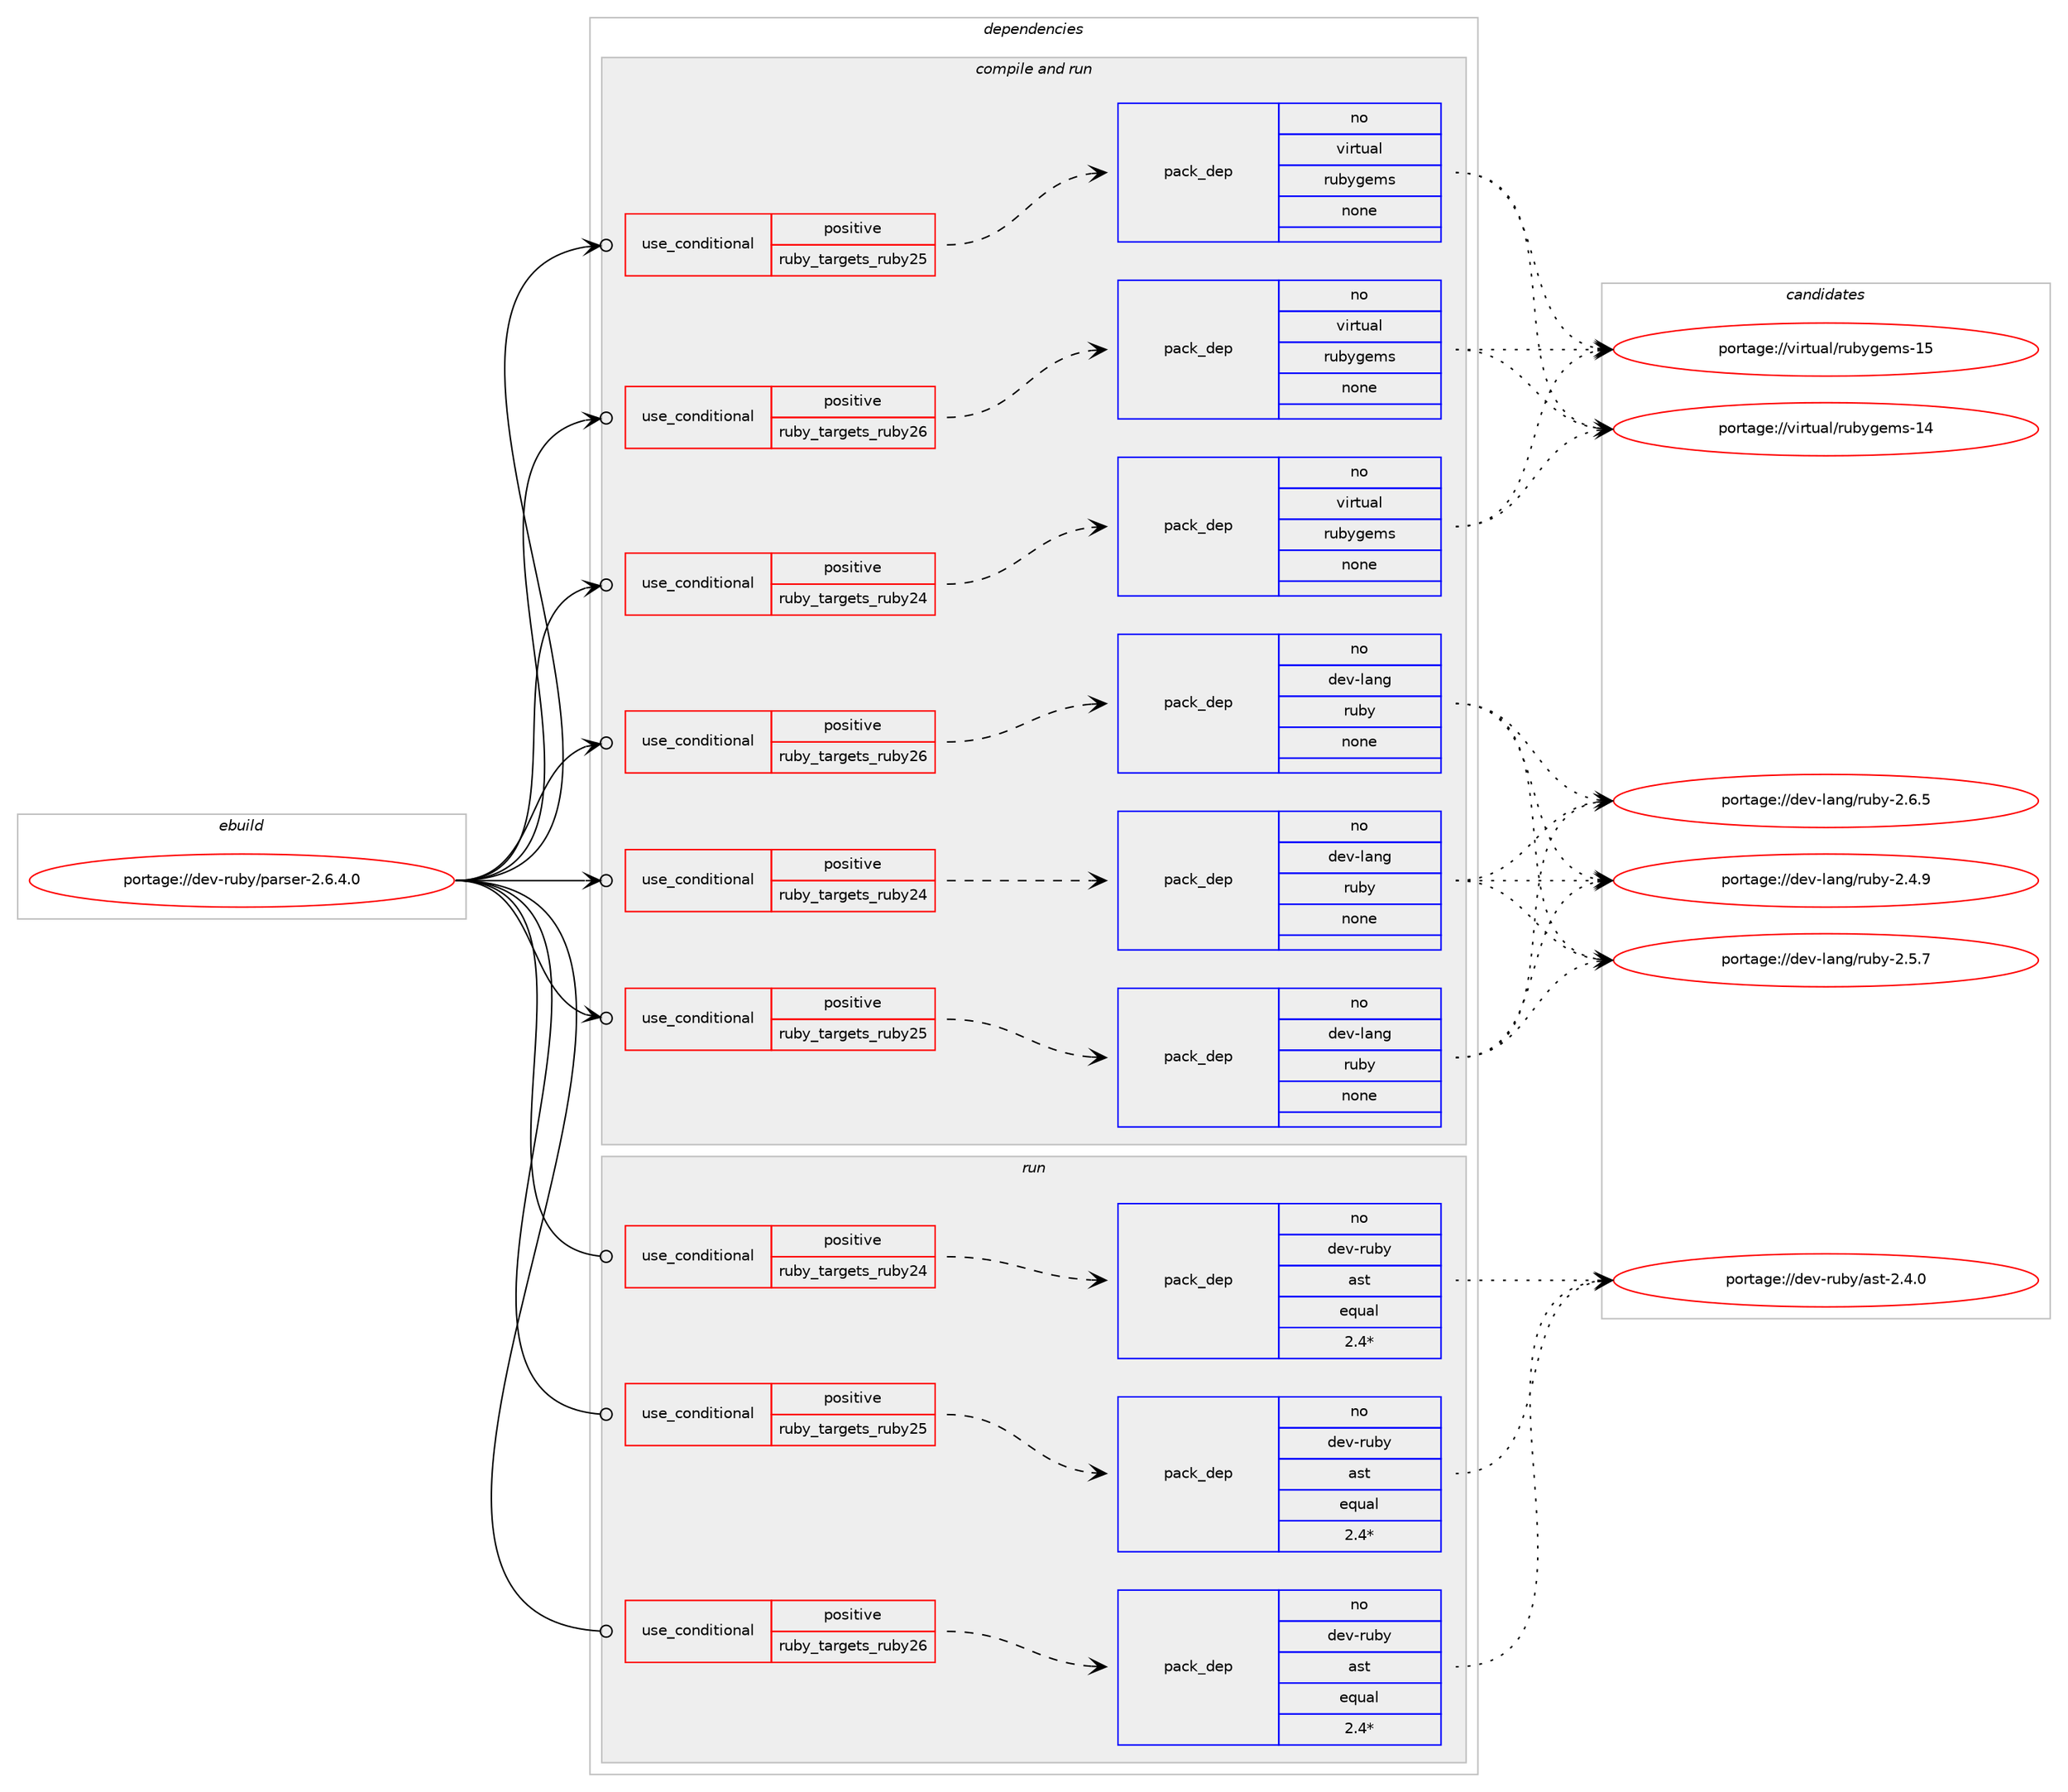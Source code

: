 digraph prolog {

# *************
# Graph options
# *************

newrank=true;
concentrate=true;
compound=true;
graph [rankdir=LR,fontname=Helvetica,fontsize=10,ranksep=1.5];#, ranksep=2.5, nodesep=0.2];
edge  [arrowhead=vee];
node  [fontname=Helvetica,fontsize=10];

# **********
# The ebuild
# **********

subgraph cluster_leftcol {
color=gray;
rank=same;
label=<<i>ebuild</i>>;
id [label="portage://dev-ruby/parser-2.6.4.0", color=red, width=4, href="../dev-ruby/parser-2.6.4.0.svg"];
}

# ****************
# The dependencies
# ****************

subgraph cluster_midcol {
color=gray;
label=<<i>dependencies</i>>;
subgraph cluster_compile {
fillcolor="#eeeeee";
style=filled;
label=<<i>compile</i>>;
}
subgraph cluster_compileandrun {
fillcolor="#eeeeee";
style=filled;
label=<<i>compile and run</i>>;
subgraph cond58512 {
dependency233103 [label=<<TABLE BORDER="0" CELLBORDER="1" CELLSPACING="0" CELLPADDING="4"><TR><TD ROWSPAN="3" CELLPADDING="10">use_conditional</TD></TR><TR><TD>positive</TD></TR><TR><TD>ruby_targets_ruby24</TD></TR></TABLE>>, shape=none, color=red];
subgraph pack171048 {
dependency233104 [label=<<TABLE BORDER="0" CELLBORDER="1" CELLSPACING="0" CELLPADDING="4" WIDTH="220"><TR><TD ROWSPAN="6" CELLPADDING="30">pack_dep</TD></TR><TR><TD WIDTH="110">no</TD></TR><TR><TD>dev-lang</TD></TR><TR><TD>ruby</TD></TR><TR><TD>none</TD></TR><TR><TD></TD></TR></TABLE>>, shape=none, color=blue];
}
dependency233103:e -> dependency233104:w [weight=20,style="dashed",arrowhead="vee"];
}
id:e -> dependency233103:w [weight=20,style="solid",arrowhead="odotvee"];
subgraph cond58513 {
dependency233105 [label=<<TABLE BORDER="0" CELLBORDER="1" CELLSPACING="0" CELLPADDING="4"><TR><TD ROWSPAN="3" CELLPADDING="10">use_conditional</TD></TR><TR><TD>positive</TD></TR><TR><TD>ruby_targets_ruby24</TD></TR></TABLE>>, shape=none, color=red];
subgraph pack171049 {
dependency233106 [label=<<TABLE BORDER="0" CELLBORDER="1" CELLSPACING="0" CELLPADDING="4" WIDTH="220"><TR><TD ROWSPAN="6" CELLPADDING="30">pack_dep</TD></TR><TR><TD WIDTH="110">no</TD></TR><TR><TD>virtual</TD></TR><TR><TD>rubygems</TD></TR><TR><TD>none</TD></TR><TR><TD></TD></TR></TABLE>>, shape=none, color=blue];
}
dependency233105:e -> dependency233106:w [weight=20,style="dashed",arrowhead="vee"];
}
id:e -> dependency233105:w [weight=20,style="solid",arrowhead="odotvee"];
subgraph cond58514 {
dependency233107 [label=<<TABLE BORDER="0" CELLBORDER="1" CELLSPACING="0" CELLPADDING="4"><TR><TD ROWSPAN="3" CELLPADDING="10">use_conditional</TD></TR><TR><TD>positive</TD></TR><TR><TD>ruby_targets_ruby25</TD></TR></TABLE>>, shape=none, color=red];
subgraph pack171050 {
dependency233108 [label=<<TABLE BORDER="0" CELLBORDER="1" CELLSPACING="0" CELLPADDING="4" WIDTH="220"><TR><TD ROWSPAN="6" CELLPADDING="30">pack_dep</TD></TR><TR><TD WIDTH="110">no</TD></TR><TR><TD>dev-lang</TD></TR><TR><TD>ruby</TD></TR><TR><TD>none</TD></TR><TR><TD></TD></TR></TABLE>>, shape=none, color=blue];
}
dependency233107:e -> dependency233108:w [weight=20,style="dashed",arrowhead="vee"];
}
id:e -> dependency233107:w [weight=20,style="solid",arrowhead="odotvee"];
subgraph cond58515 {
dependency233109 [label=<<TABLE BORDER="0" CELLBORDER="1" CELLSPACING="0" CELLPADDING="4"><TR><TD ROWSPAN="3" CELLPADDING="10">use_conditional</TD></TR><TR><TD>positive</TD></TR><TR><TD>ruby_targets_ruby25</TD></TR></TABLE>>, shape=none, color=red];
subgraph pack171051 {
dependency233110 [label=<<TABLE BORDER="0" CELLBORDER="1" CELLSPACING="0" CELLPADDING="4" WIDTH="220"><TR><TD ROWSPAN="6" CELLPADDING="30">pack_dep</TD></TR><TR><TD WIDTH="110">no</TD></TR><TR><TD>virtual</TD></TR><TR><TD>rubygems</TD></TR><TR><TD>none</TD></TR><TR><TD></TD></TR></TABLE>>, shape=none, color=blue];
}
dependency233109:e -> dependency233110:w [weight=20,style="dashed",arrowhead="vee"];
}
id:e -> dependency233109:w [weight=20,style="solid",arrowhead="odotvee"];
subgraph cond58516 {
dependency233111 [label=<<TABLE BORDER="0" CELLBORDER="1" CELLSPACING="0" CELLPADDING="4"><TR><TD ROWSPAN="3" CELLPADDING="10">use_conditional</TD></TR><TR><TD>positive</TD></TR><TR><TD>ruby_targets_ruby26</TD></TR></TABLE>>, shape=none, color=red];
subgraph pack171052 {
dependency233112 [label=<<TABLE BORDER="0" CELLBORDER="1" CELLSPACING="0" CELLPADDING="4" WIDTH="220"><TR><TD ROWSPAN="6" CELLPADDING="30">pack_dep</TD></TR><TR><TD WIDTH="110">no</TD></TR><TR><TD>dev-lang</TD></TR><TR><TD>ruby</TD></TR><TR><TD>none</TD></TR><TR><TD></TD></TR></TABLE>>, shape=none, color=blue];
}
dependency233111:e -> dependency233112:w [weight=20,style="dashed",arrowhead="vee"];
}
id:e -> dependency233111:w [weight=20,style="solid",arrowhead="odotvee"];
subgraph cond58517 {
dependency233113 [label=<<TABLE BORDER="0" CELLBORDER="1" CELLSPACING="0" CELLPADDING="4"><TR><TD ROWSPAN="3" CELLPADDING="10">use_conditional</TD></TR><TR><TD>positive</TD></TR><TR><TD>ruby_targets_ruby26</TD></TR></TABLE>>, shape=none, color=red];
subgraph pack171053 {
dependency233114 [label=<<TABLE BORDER="0" CELLBORDER="1" CELLSPACING="0" CELLPADDING="4" WIDTH="220"><TR><TD ROWSPAN="6" CELLPADDING="30">pack_dep</TD></TR><TR><TD WIDTH="110">no</TD></TR><TR><TD>virtual</TD></TR><TR><TD>rubygems</TD></TR><TR><TD>none</TD></TR><TR><TD></TD></TR></TABLE>>, shape=none, color=blue];
}
dependency233113:e -> dependency233114:w [weight=20,style="dashed",arrowhead="vee"];
}
id:e -> dependency233113:w [weight=20,style="solid",arrowhead="odotvee"];
}
subgraph cluster_run {
fillcolor="#eeeeee";
style=filled;
label=<<i>run</i>>;
subgraph cond58518 {
dependency233115 [label=<<TABLE BORDER="0" CELLBORDER="1" CELLSPACING="0" CELLPADDING="4"><TR><TD ROWSPAN="3" CELLPADDING="10">use_conditional</TD></TR><TR><TD>positive</TD></TR><TR><TD>ruby_targets_ruby24</TD></TR></TABLE>>, shape=none, color=red];
subgraph pack171054 {
dependency233116 [label=<<TABLE BORDER="0" CELLBORDER="1" CELLSPACING="0" CELLPADDING="4" WIDTH="220"><TR><TD ROWSPAN="6" CELLPADDING="30">pack_dep</TD></TR><TR><TD WIDTH="110">no</TD></TR><TR><TD>dev-ruby</TD></TR><TR><TD>ast</TD></TR><TR><TD>equal</TD></TR><TR><TD>2.4*</TD></TR></TABLE>>, shape=none, color=blue];
}
dependency233115:e -> dependency233116:w [weight=20,style="dashed",arrowhead="vee"];
}
id:e -> dependency233115:w [weight=20,style="solid",arrowhead="odot"];
subgraph cond58519 {
dependency233117 [label=<<TABLE BORDER="0" CELLBORDER="1" CELLSPACING="0" CELLPADDING="4"><TR><TD ROWSPAN="3" CELLPADDING="10">use_conditional</TD></TR><TR><TD>positive</TD></TR><TR><TD>ruby_targets_ruby25</TD></TR></TABLE>>, shape=none, color=red];
subgraph pack171055 {
dependency233118 [label=<<TABLE BORDER="0" CELLBORDER="1" CELLSPACING="0" CELLPADDING="4" WIDTH="220"><TR><TD ROWSPAN="6" CELLPADDING="30">pack_dep</TD></TR><TR><TD WIDTH="110">no</TD></TR><TR><TD>dev-ruby</TD></TR><TR><TD>ast</TD></TR><TR><TD>equal</TD></TR><TR><TD>2.4*</TD></TR></TABLE>>, shape=none, color=blue];
}
dependency233117:e -> dependency233118:w [weight=20,style="dashed",arrowhead="vee"];
}
id:e -> dependency233117:w [weight=20,style="solid",arrowhead="odot"];
subgraph cond58520 {
dependency233119 [label=<<TABLE BORDER="0" CELLBORDER="1" CELLSPACING="0" CELLPADDING="4"><TR><TD ROWSPAN="3" CELLPADDING="10">use_conditional</TD></TR><TR><TD>positive</TD></TR><TR><TD>ruby_targets_ruby26</TD></TR></TABLE>>, shape=none, color=red];
subgraph pack171056 {
dependency233120 [label=<<TABLE BORDER="0" CELLBORDER="1" CELLSPACING="0" CELLPADDING="4" WIDTH="220"><TR><TD ROWSPAN="6" CELLPADDING="30">pack_dep</TD></TR><TR><TD WIDTH="110">no</TD></TR><TR><TD>dev-ruby</TD></TR><TR><TD>ast</TD></TR><TR><TD>equal</TD></TR><TR><TD>2.4*</TD></TR></TABLE>>, shape=none, color=blue];
}
dependency233119:e -> dependency233120:w [weight=20,style="dashed",arrowhead="vee"];
}
id:e -> dependency233119:w [weight=20,style="solid",arrowhead="odot"];
}
}

# **************
# The candidates
# **************

subgraph cluster_choices {
rank=same;
color=gray;
label=<<i>candidates</i>>;

subgraph choice171048 {
color=black;
nodesep=1;
choiceportage10010111845108971101034711411798121455046524657 [label="portage://dev-lang/ruby-2.4.9", color=red, width=4,href="../dev-lang/ruby-2.4.9.svg"];
choiceportage10010111845108971101034711411798121455046534655 [label="portage://dev-lang/ruby-2.5.7", color=red, width=4,href="../dev-lang/ruby-2.5.7.svg"];
choiceportage10010111845108971101034711411798121455046544653 [label="portage://dev-lang/ruby-2.6.5", color=red, width=4,href="../dev-lang/ruby-2.6.5.svg"];
dependency233104:e -> choiceportage10010111845108971101034711411798121455046524657:w [style=dotted,weight="100"];
dependency233104:e -> choiceportage10010111845108971101034711411798121455046534655:w [style=dotted,weight="100"];
dependency233104:e -> choiceportage10010111845108971101034711411798121455046544653:w [style=dotted,weight="100"];
}
subgraph choice171049 {
color=black;
nodesep=1;
choiceportage118105114116117971084711411798121103101109115454952 [label="portage://virtual/rubygems-14", color=red, width=4,href="../virtual/rubygems-14.svg"];
choiceportage118105114116117971084711411798121103101109115454953 [label="portage://virtual/rubygems-15", color=red, width=4,href="../virtual/rubygems-15.svg"];
dependency233106:e -> choiceportage118105114116117971084711411798121103101109115454952:w [style=dotted,weight="100"];
dependency233106:e -> choiceportage118105114116117971084711411798121103101109115454953:w [style=dotted,weight="100"];
}
subgraph choice171050 {
color=black;
nodesep=1;
choiceportage10010111845108971101034711411798121455046524657 [label="portage://dev-lang/ruby-2.4.9", color=red, width=4,href="../dev-lang/ruby-2.4.9.svg"];
choiceportage10010111845108971101034711411798121455046534655 [label="portage://dev-lang/ruby-2.5.7", color=red, width=4,href="../dev-lang/ruby-2.5.7.svg"];
choiceportage10010111845108971101034711411798121455046544653 [label="portage://dev-lang/ruby-2.6.5", color=red, width=4,href="../dev-lang/ruby-2.6.5.svg"];
dependency233108:e -> choiceportage10010111845108971101034711411798121455046524657:w [style=dotted,weight="100"];
dependency233108:e -> choiceportage10010111845108971101034711411798121455046534655:w [style=dotted,weight="100"];
dependency233108:e -> choiceportage10010111845108971101034711411798121455046544653:w [style=dotted,weight="100"];
}
subgraph choice171051 {
color=black;
nodesep=1;
choiceportage118105114116117971084711411798121103101109115454952 [label="portage://virtual/rubygems-14", color=red, width=4,href="../virtual/rubygems-14.svg"];
choiceportage118105114116117971084711411798121103101109115454953 [label="portage://virtual/rubygems-15", color=red, width=4,href="../virtual/rubygems-15.svg"];
dependency233110:e -> choiceportage118105114116117971084711411798121103101109115454952:w [style=dotted,weight="100"];
dependency233110:e -> choiceportage118105114116117971084711411798121103101109115454953:w [style=dotted,weight="100"];
}
subgraph choice171052 {
color=black;
nodesep=1;
choiceportage10010111845108971101034711411798121455046524657 [label="portage://dev-lang/ruby-2.4.9", color=red, width=4,href="../dev-lang/ruby-2.4.9.svg"];
choiceportage10010111845108971101034711411798121455046534655 [label="portage://dev-lang/ruby-2.5.7", color=red, width=4,href="../dev-lang/ruby-2.5.7.svg"];
choiceportage10010111845108971101034711411798121455046544653 [label="portage://dev-lang/ruby-2.6.5", color=red, width=4,href="../dev-lang/ruby-2.6.5.svg"];
dependency233112:e -> choiceportage10010111845108971101034711411798121455046524657:w [style=dotted,weight="100"];
dependency233112:e -> choiceportage10010111845108971101034711411798121455046534655:w [style=dotted,weight="100"];
dependency233112:e -> choiceportage10010111845108971101034711411798121455046544653:w [style=dotted,weight="100"];
}
subgraph choice171053 {
color=black;
nodesep=1;
choiceportage118105114116117971084711411798121103101109115454952 [label="portage://virtual/rubygems-14", color=red, width=4,href="../virtual/rubygems-14.svg"];
choiceportage118105114116117971084711411798121103101109115454953 [label="portage://virtual/rubygems-15", color=red, width=4,href="../virtual/rubygems-15.svg"];
dependency233114:e -> choiceportage118105114116117971084711411798121103101109115454952:w [style=dotted,weight="100"];
dependency233114:e -> choiceportage118105114116117971084711411798121103101109115454953:w [style=dotted,weight="100"];
}
subgraph choice171054 {
color=black;
nodesep=1;
choiceportage10010111845114117981214797115116455046524648 [label="portage://dev-ruby/ast-2.4.0", color=red, width=4,href="../dev-ruby/ast-2.4.0.svg"];
dependency233116:e -> choiceportage10010111845114117981214797115116455046524648:w [style=dotted,weight="100"];
}
subgraph choice171055 {
color=black;
nodesep=1;
choiceportage10010111845114117981214797115116455046524648 [label="portage://dev-ruby/ast-2.4.0", color=red, width=4,href="../dev-ruby/ast-2.4.0.svg"];
dependency233118:e -> choiceportage10010111845114117981214797115116455046524648:w [style=dotted,weight="100"];
}
subgraph choice171056 {
color=black;
nodesep=1;
choiceportage10010111845114117981214797115116455046524648 [label="portage://dev-ruby/ast-2.4.0", color=red, width=4,href="../dev-ruby/ast-2.4.0.svg"];
dependency233120:e -> choiceportage10010111845114117981214797115116455046524648:w [style=dotted,weight="100"];
}
}

}
